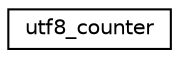 digraph G
{
 // INTERACTIVE_SVG=YES
  edge [fontname="Helvetica",fontsize="10",labelfontname="Helvetica",labelfontsize="10"];
  node [fontname="Helvetica",fontsize="10",shape=record];
  rankdir="LR";
  Node1 [label="utf8_counter",height=0.2,width=0.4,color="black", fillcolor="white", style="filled",URL="$d5/dc4/structutf8__counter.html"];
}
